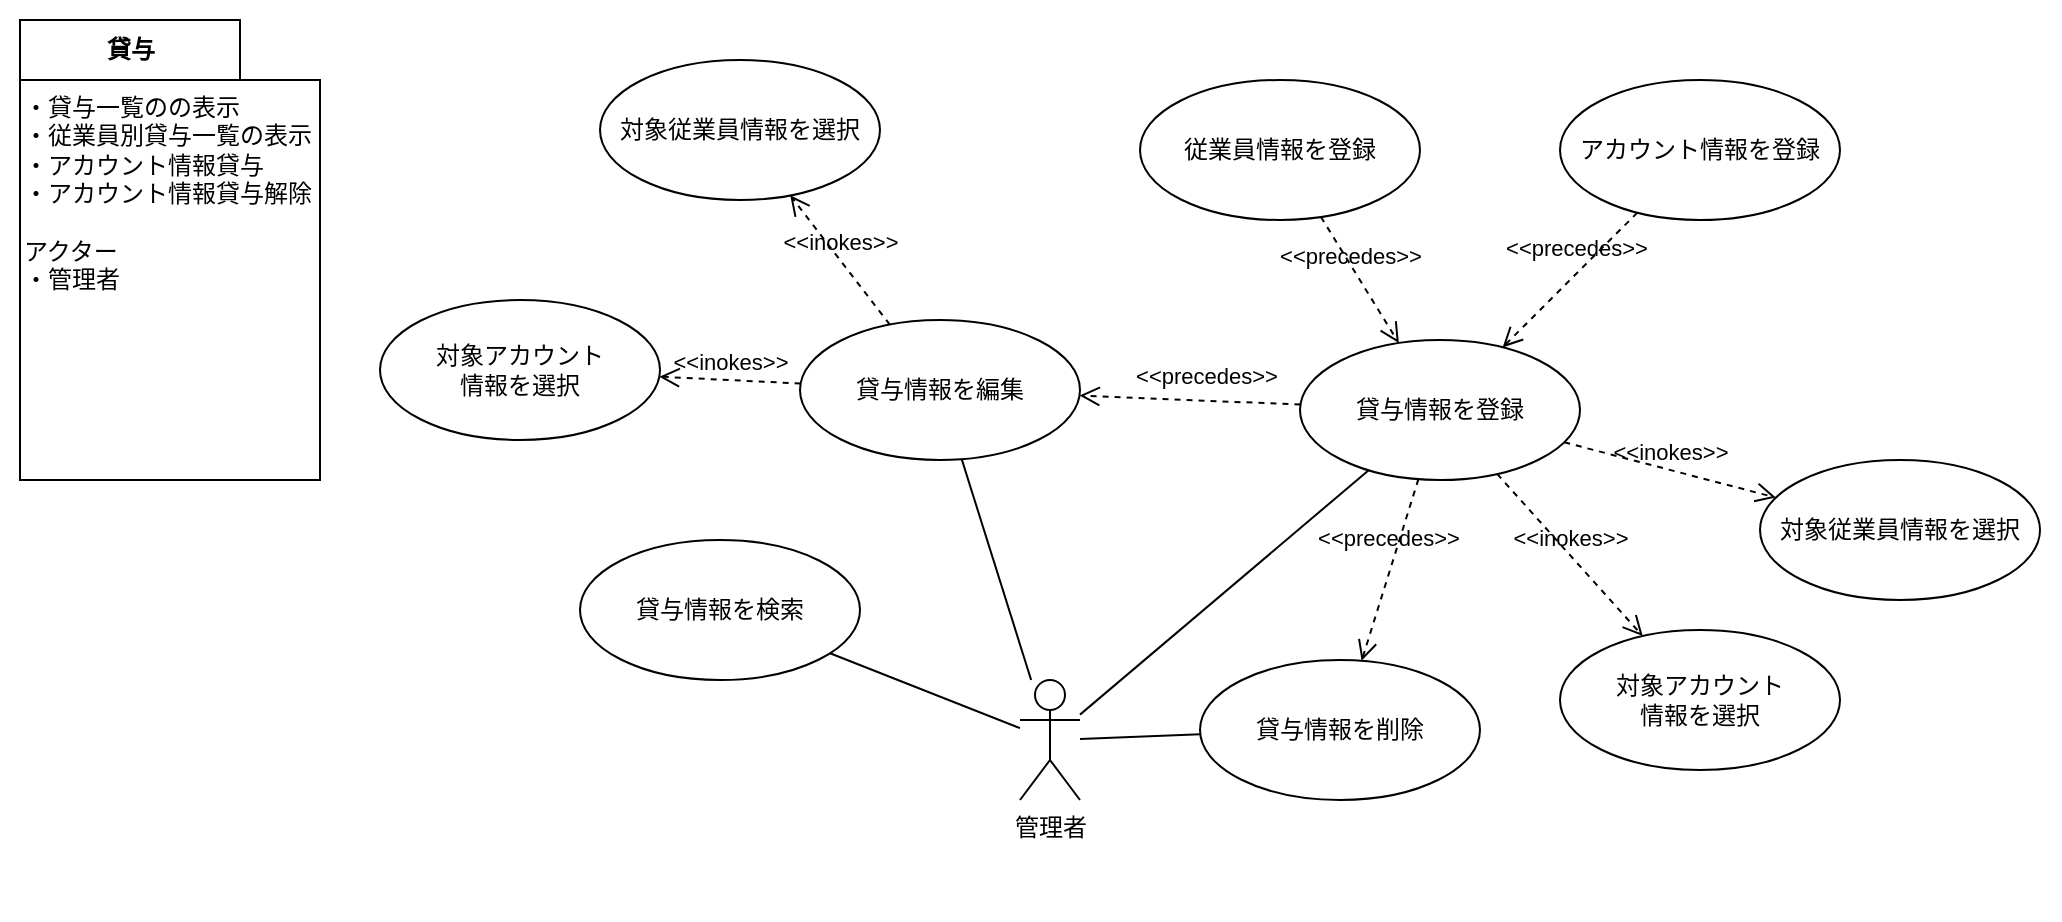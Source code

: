 <mxfile>
    <diagram id="Jst9Z-791AjcS0kZVLbN" name="ページ1">
        <mxGraphModel dx="1396" dy="519" grid="1" gridSize="10" guides="1" tooltips="1" connect="1" arrows="1" fold="1" page="1" pageScale="1" pageWidth="827" pageHeight="1169" math="0" shadow="0">
            <root>
                <mxCell id="0"/>
                <mxCell id="1" parent="0"/>
                <mxCell id="2" value="" style="rounded=0;whiteSpace=wrap;html=1;strokeColor=none;" parent="1" vertex="1">
                    <mxGeometry x="40" y="40" width="1030" height="460" as="geometry"/>
                </mxCell>
                <mxCell id="3" value="管理者" style="shape=umlActor;verticalLabelPosition=bottom;verticalAlign=top;html=1;outlineConnect=0;" parent="1" vertex="1">
                    <mxGeometry x="550" y="380" width="30" height="60" as="geometry"/>
                </mxCell>
                <mxCell id="4" value="従業員情報を登録" style="ellipse;whiteSpace=wrap;html=1;" parent="1" vertex="1">
                    <mxGeometry x="610" y="80" width="140" height="70" as="geometry"/>
                </mxCell>
                <mxCell id="5" value="アカウント情報を登録" style="ellipse;whiteSpace=wrap;html=1;" parent="1" vertex="1">
                    <mxGeometry x="820" y="80" width="140" height="70" as="geometry"/>
                </mxCell>
                <mxCell id="9" value="" style="endArrow=none;html=1;" parent="1" source="12" target="3" edge="1">
                    <mxGeometry width="50" height="50" relative="1" as="geometry">
                        <mxPoint x="110" y="410" as="sourcePoint"/>
                        <mxPoint x="160" y="360" as="targetPoint"/>
                    </mxGeometry>
                </mxCell>
                <mxCell id="10" value="貸与" style="shape=folder;fontStyle=1;tabWidth=110;tabHeight=30;tabPosition=left;html=1;boundedLbl=1;labelInHeader=1;container=1;collapsible=0;" parent="1" vertex="1">
                    <mxGeometry x="50" y="50" width="150" height="230" as="geometry"/>
                </mxCell>
                <mxCell id="11" value="・貸与一覧のの表示&lt;br&gt;・従業員別貸与一覧の表示&lt;br&gt;・アカウント情報貸与&lt;br&gt;・アカウント情報貸与解除&lt;br&gt;&lt;br&gt;アクター&lt;br&gt;・管理者" style="html=1;strokeColor=none;resizeWidth=1;resizeHeight=1;fillColor=none;part=1;connectable=0;allowArrows=0;deletable=0;align=left;verticalAlign=top;" parent="10" vertex="1">
                    <mxGeometry width="150" height="200" relative="1" as="geometry">
                        <mxPoint y="30" as="offset"/>
                    </mxGeometry>
                </mxCell>
                <mxCell id="12" value="貸与情報を登録" style="ellipse;whiteSpace=wrap;html=1;" parent="1" vertex="1">
                    <mxGeometry x="690" y="210" width="140" height="70" as="geometry"/>
                </mxCell>
                <mxCell id="13" value="貸与情報を編集" style="ellipse;whiteSpace=wrap;html=1;" parent="1" vertex="1">
                    <mxGeometry x="440" y="200" width="140" height="70" as="geometry"/>
                </mxCell>
                <mxCell id="14" value="貸与情報を削除" style="ellipse;whiteSpace=wrap;html=1;" parent="1" vertex="1">
                    <mxGeometry x="640" y="370" width="140" height="70" as="geometry"/>
                </mxCell>
                <mxCell id="15" value="貸与情報を検索" style="ellipse;whiteSpace=wrap;html=1;" parent="1" vertex="1">
                    <mxGeometry x="330" y="310" width="140" height="70" as="geometry"/>
                </mxCell>
                <mxCell id="16" value="&amp;lt;&amp;lt;precedes&amp;gt;&amp;gt;" style="endArrow=open;startArrow=none;endFill=0;startFill=0;endSize=8;html=1;verticalAlign=bottom;dashed=1;labelBackgroundColor=none;" parent="1" source="4" target="12" edge="1">
                    <mxGeometry x="-0.136" y="-3" width="160" relative="1" as="geometry">
                        <mxPoint x="495.913" y="183.942" as="sourcePoint"/>
                        <mxPoint x="594.32" y="146.212" as="targetPoint"/>
                        <mxPoint as="offset"/>
                    </mxGeometry>
                </mxCell>
                <mxCell id="17" value="&amp;lt;&amp;lt;precedes&amp;gt;&amp;gt;" style="endArrow=open;startArrow=none;endFill=0;startFill=0;endSize=8;html=1;verticalAlign=bottom;dashed=1;labelBackgroundColor=none;" parent="1" source="5" target="12" edge="1">
                    <mxGeometry x="-0.136" y="-3" width="160" relative="1" as="geometry">
                        <mxPoint x="662.933" y="159.397" as="sourcePoint"/>
                        <mxPoint x="697.1" y="250.599" as="targetPoint"/>
                        <mxPoint as="offset"/>
                    </mxGeometry>
                </mxCell>
                <mxCell id="25" value="" style="endArrow=none;html=1;" edge="1" parent="1" source="14" target="3">
                    <mxGeometry width="50" height="50" relative="1" as="geometry">
                        <mxPoint x="721.177" y="261.391" as="sourcePoint"/>
                        <mxPoint x="650" y="268.548" as="targetPoint"/>
                    </mxGeometry>
                </mxCell>
                <mxCell id="26" value="" style="endArrow=none;html=1;" edge="1" parent="1" source="15" target="3">
                    <mxGeometry width="50" height="50" relative="1" as="geometry">
                        <mxPoint x="631.105" y="360.004" as="sourcePoint"/>
                        <mxPoint x="633.8" y="300" as="targetPoint"/>
                    </mxGeometry>
                </mxCell>
                <mxCell id="27" value="" style="endArrow=none;html=1;" edge="1" parent="1" source="13" target="3">
                    <mxGeometry width="50" height="50" relative="1" as="geometry">
                        <mxPoint x="507.82" y="286.334" as="sourcePoint"/>
                        <mxPoint x="620" y="271.923" as="targetPoint"/>
                    </mxGeometry>
                </mxCell>
                <mxCell id="28" value="対象従業員情報を選択" style="ellipse;whiteSpace=wrap;html=1;" vertex="1" parent="1">
                    <mxGeometry x="920" y="270" width="140" height="70" as="geometry"/>
                </mxCell>
                <mxCell id="29" value="対象アカウント&lt;br&gt;情報を選択" style="ellipse;whiteSpace=wrap;html=1;" vertex="1" parent="1">
                    <mxGeometry x="820" y="355" width="140" height="70" as="geometry"/>
                </mxCell>
                <mxCell id="30" value="&amp;lt;&amp;lt;inokes&amp;gt;&amp;gt;" style="endArrow=open;startArrow=none;endFill=0;startFill=0;endSize=8;html=1;verticalAlign=bottom;dashed=1;labelBackgroundColor=none;" edge="1" parent="1" source="12" target="28">
                    <mxGeometry x="-0.0" width="160" relative="1" as="geometry">
                        <mxPoint x="514.046" y="200.059" as="sourcePoint"/>
                        <mxPoint x="521.7" y="139.934" as="targetPoint"/>
                        <mxPoint as="offset"/>
                    </mxGeometry>
                </mxCell>
                <mxCell id="31" value="&amp;lt;&amp;lt;inokes&amp;gt;&amp;gt;" style="endArrow=open;startArrow=none;endFill=0;startFill=0;endSize=8;html=1;verticalAlign=bottom;dashed=1;labelBackgroundColor=none;" edge="1" parent="1" source="12" target="29">
                    <mxGeometry x="-0.0" width="160" relative="1" as="geometry">
                        <mxPoint x="850.977" y="272.188" as="sourcePoint"/>
                        <mxPoint x="939.223" y="297.635" as="targetPoint"/>
                        <mxPoint as="offset"/>
                    </mxGeometry>
                </mxCell>
                <mxCell id="33" value="対象従業員情報を選択" style="ellipse;whiteSpace=wrap;html=1;" vertex="1" parent="1">
                    <mxGeometry x="340" y="70" width="140" height="70" as="geometry"/>
                </mxCell>
                <mxCell id="34" value="対象アカウント&lt;br&gt;情報を選択" style="ellipse;whiteSpace=wrap;html=1;" vertex="1" parent="1">
                    <mxGeometry x="230" y="190" width="140" height="70" as="geometry"/>
                </mxCell>
                <mxCell id="35" value="&amp;lt;&amp;lt;inokes&amp;gt;&amp;gt;" style="endArrow=open;startArrow=none;endFill=0;startFill=0;endSize=8;html=1;verticalAlign=bottom;dashed=1;labelBackgroundColor=none;" edge="1" parent="1" source="13" target="33">
                    <mxGeometry x="-0.0" width="160" relative="1" as="geometry">
                        <mxPoint x="850.977" y="272.188" as="sourcePoint"/>
                        <mxPoint x="939.223" y="297.635" as="targetPoint"/>
                        <mxPoint as="offset"/>
                    </mxGeometry>
                </mxCell>
                <mxCell id="36" value="&amp;lt;&amp;lt;inokes&amp;gt;&amp;gt;" style="endArrow=open;startArrow=none;endFill=0;startFill=0;endSize=8;html=1;verticalAlign=bottom;dashed=1;labelBackgroundColor=none;" edge="1" parent="1" source="13" target="34">
                    <mxGeometry x="-0.0" width="160" relative="1" as="geometry">
                        <mxPoint x="460.749" y="170.307" as="sourcePoint"/>
                        <mxPoint x="449.458" y="129.679" as="targetPoint"/>
                        <mxPoint as="offset"/>
                    </mxGeometry>
                </mxCell>
                <mxCell id="37" value="&amp;lt;&amp;lt;precedes&amp;gt;&amp;gt;" style="endArrow=open;startArrow=none;endFill=0;startFill=0;endSize=8;html=1;verticalAlign=bottom;dashed=1;labelBackgroundColor=none;" edge="1" parent="1" source="12" target="14">
                    <mxGeometry x="-0.136" y="-3" width="160" relative="1" as="geometry">
                        <mxPoint x="714.948" y="157.702" as="sourcePoint"/>
                        <mxPoint x="764.871" y="222.333" as="targetPoint"/>
                        <mxPoint as="offset"/>
                    </mxGeometry>
                </mxCell>
                <mxCell id="38" value="&amp;lt;&amp;lt;precedes&amp;gt;&amp;gt;" style="endArrow=open;startArrow=none;endFill=0;startFill=0;endSize=8;html=1;verticalAlign=bottom;dashed=1;labelBackgroundColor=none;" edge="1" parent="1" source="12" target="13">
                    <mxGeometry x="-0.136" y="-3" width="160" relative="1" as="geometry">
                        <mxPoint x="755.463" y="285.443" as="sourcePoint"/>
                        <mxPoint x="654.511" y="374.549" as="targetPoint"/>
                        <mxPoint as="offset"/>
                    </mxGeometry>
                </mxCell>
            </root>
        </mxGraphModel>
    </diagram>
</mxfile>